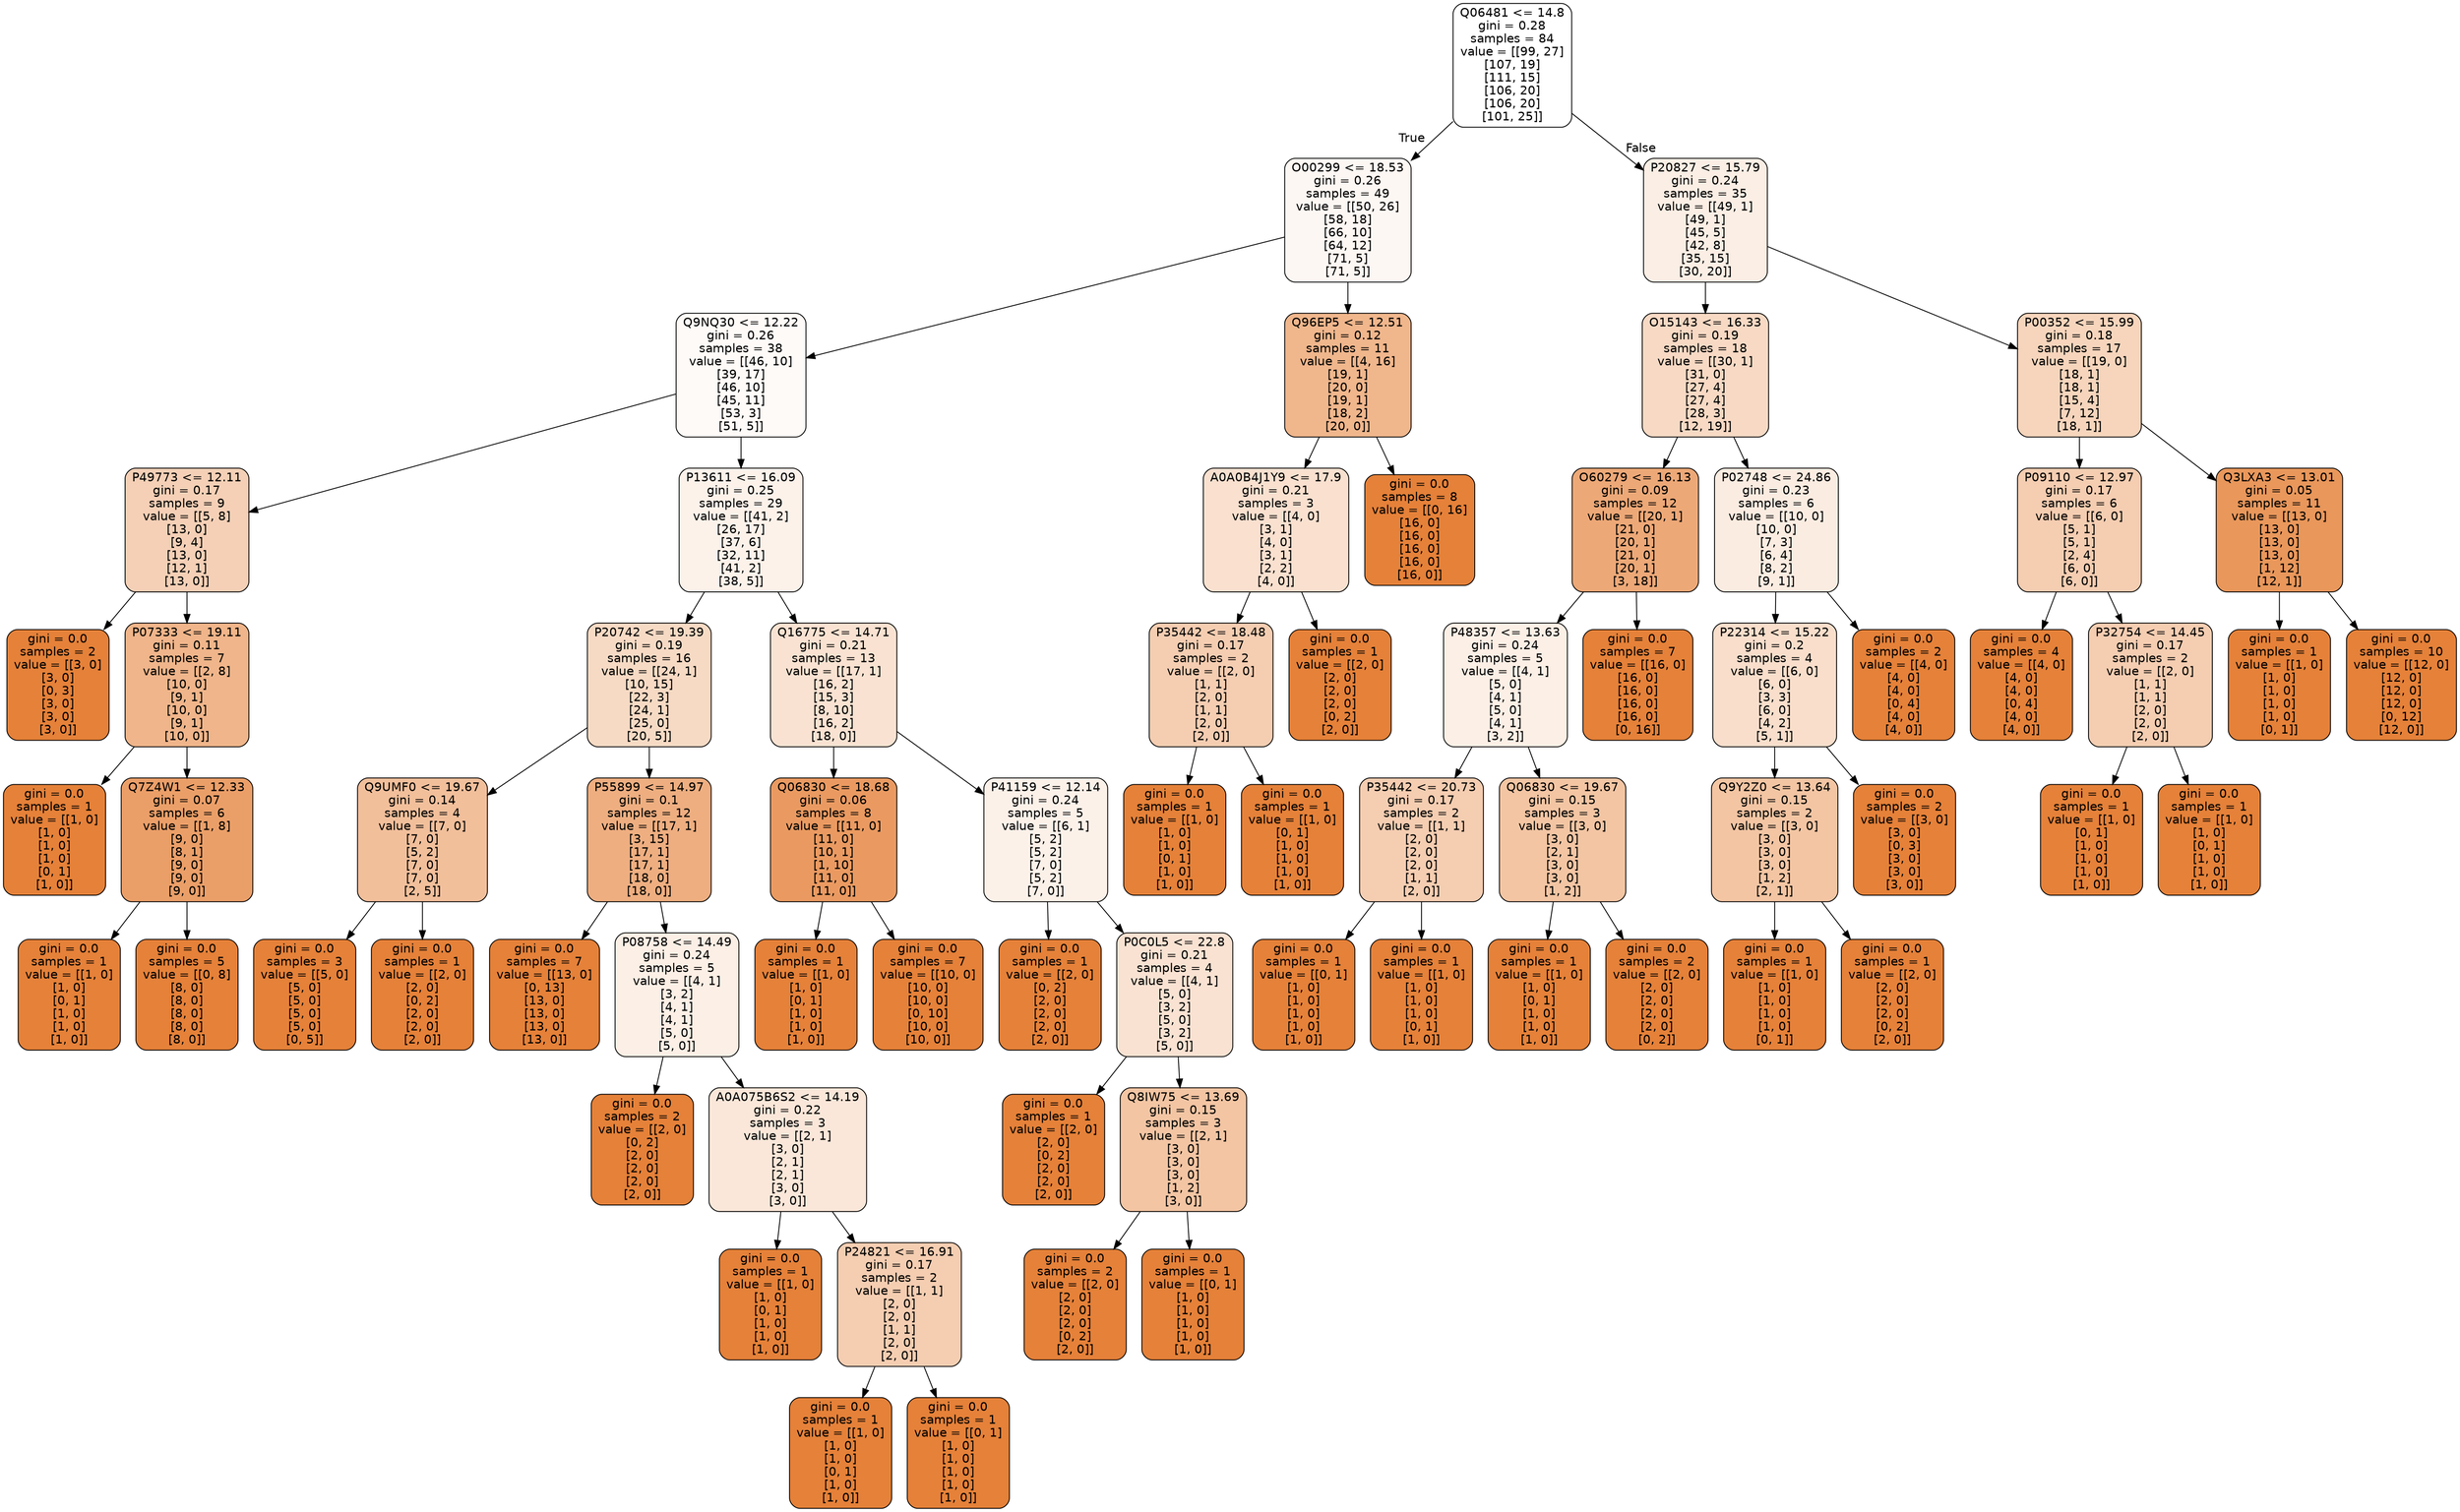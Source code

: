 digraph Tree {
node [shape=box, style="filled, rounded", color="black", fontname="helvetica"] ;
edge [fontname="helvetica"] ;
0 [label="Q06481 <= 14.8\ngini = 0.28\nsamples = 84\nvalue = [[99, 27]\n[107, 19]\n[111, 15]\n[106, 20]\n[106, 20]\n[101, 25]]", fillcolor="#ffffff"] ;
1 [label="O00299 <= 18.53\ngini = 0.26\nsamples = 49\nvalue = [[50, 26]\n[58, 18]\n[66, 10]\n[64, 12]\n[71, 5]\n[71, 5]]", fillcolor="#fdf7f3"] ;
0 -> 1 [labeldistance=2.5, labelangle=45, headlabel="True"] ;
2 [label="Q9NQ30 <= 12.22\ngini = 0.26\nsamples = 38\nvalue = [[46, 10]\n[39, 17]\n[46, 10]\n[45, 11]\n[53, 3]\n[51, 5]]", fillcolor="#fefaf7"] ;
1 -> 2 ;
3 [label="P49773 <= 12.11\ngini = 0.17\nsamples = 9\nvalue = [[5, 8]\n[13, 0]\n[9, 4]\n[13, 0]\n[12, 1]\n[13, 0]]", fillcolor="#f5d0b6"] ;
2 -> 3 ;
4 [label="gini = 0.0\nsamples = 2\nvalue = [[3, 0]\n[3, 0]\n[0, 3]\n[3, 0]\n[3, 0]\n[3, 0]]", fillcolor="#e58139"] ;
3 -> 4 ;
5 [label="P07333 <= 19.11\ngini = 0.11\nsamples = 7\nvalue = [[2, 8]\n[10, 0]\n[9, 1]\n[10, 0]\n[9, 1]\n[10, 0]]", fillcolor="#f0b58a"] ;
3 -> 5 ;
6 [label="gini = 0.0\nsamples = 1\nvalue = [[1, 0]\n[1, 0]\n[1, 0]\n[1, 0]\n[0, 1]\n[1, 0]]", fillcolor="#e58139"] ;
5 -> 6 ;
7 [label="Q7Z4W1 <= 12.33\ngini = 0.07\nsamples = 6\nvalue = [[1, 8]\n[9, 0]\n[8, 1]\n[9, 0]\n[9, 0]\n[9, 0]]", fillcolor="#eb9f68"] ;
5 -> 7 ;
8 [label="gini = 0.0\nsamples = 1\nvalue = [[1, 0]\n[1, 0]\n[0, 1]\n[1, 0]\n[1, 0]\n[1, 0]]", fillcolor="#e58139"] ;
7 -> 8 ;
9 [label="gini = 0.0\nsamples = 5\nvalue = [[0, 8]\n[8, 0]\n[8, 0]\n[8, 0]\n[8, 0]\n[8, 0]]", fillcolor="#e58139"] ;
7 -> 9 ;
10 [label="P13611 <= 16.09\ngini = 0.25\nsamples = 29\nvalue = [[41, 2]\n[26, 17]\n[37, 6]\n[32, 11]\n[41, 2]\n[38, 5]]", fillcolor="#fcf2ea"] ;
2 -> 10 ;
11 [label="P20742 <= 19.39\ngini = 0.19\nsamples = 16\nvalue = [[24, 1]\n[10, 15]\n[22, 3]\n[24, 1]\n[25, 0]\n[20, 5]]", fillcolor="#f7dac4"] ;
10 -> 11 ;
12 [label="Q9UMF0 <= 19.67\ngini = 0.14\nsamples = 4\nvalue = [[7, 0]\n[7, 0]\n[5, 2]\n[7, 0]\n[7, 0]\n[2, 5]]", fillcolor="#f2bf9b"] ;
11 -> 12 ;
13 [label="gini = 0.0\nsamples = 3\nvalue = [[5, 0]\n[5, 0]\n[5, 0]\n[5, 0]\n[5, 0]\n[0, 5]]", fillcolor="#e58139"] ;
12 -> 13 ;
14 [label="gini = 0.0\nsamples = 1\nvalue = [[2, 0]\n[2, 0]\n[0, 2]\n[2, 0]\n[2, 0]\n[2, 0]]", fillcolor="#e58139"] ;
12 -> 14 ;
15 [label="P55899 <= 14.97\ngini = 0.1\nsamples = 12\nvalue = [[17, 1]\n[3, 15]\n[17, 1]\n[17, 1]\n[18, 0]\n[18, 0]]", fillcolor="#eeae80"] ;
11 -> 15 ;
16 [label="gini = 0.0\nsamples = 7\nvalue = [[13, 0]\n[0, 13]\n[13, 0]\n[13, 0]\n[13, 0]\n[13, 0]]", fillcolor="#e58139"] ;
15 -> 16 ;
17 [label="P08758 <= 14.49\ngini = 0.24\nsamples = 5\nvalue = [[4, 1]\n[3, 2]\n[4, 1]\n[4, 1]\n[5, 0]\n[5, 0]]", fillcolor="#fcefe5"] ;
15 -> 17 ;
18 [label="gini = 0.0\nsamples = 2\nvalue = [[2, 0]\n[0, 2]\n[2, 0]\n[2, 0]\n[2, 0]\n[2, 0]]", fillcolor="#e58139"] ;
17 -> 18 ;
19 [label="A0A075B6S2 <= 14.19\ngini = 0.22\nsamples = 3\nvalue = [[2, 1]\n[3, 0]\n[2, 1]\n[2, 1]\n[3, 0]\n[3, 0]]", fillcolor="#fae7d9"] ;
17 -> 19 ;
20 [label="gini = 0.0\nsamples = 1\nvalue = [[1, 0]\n[1, 0]\n[0, 1]\n[1, 0]\n[1, 0]\n[1, 0]]", fillcolor="#e58139"] ;
19 -> 20 ;
21 [label="P24821 <= 16.91\ngini = 0.17\nsamples = 2\nvalue = [[1, 1]\n[2, 0]\n[2, 0]\n[1, 1]\n[2, 0]\n[2, 0]]", fillcolor="#f5cdb1"] ;
19 -> 21 ;
22 [label="gini = 0.0\nsamples = 1\nvalue = [[1, 0]\n[1, 0]\n[1, 0]\n[0, 1]\n[1, 0]\n[1, 0]]", fillcolor="#e58139"] ;
21 -> 22 ;
23 [label="gini = 0.0\nsamples = 1\nvalue = [[0, 1]\n[1, 0]\n[1, 0]\n[1, 0]\n[1, 0]\n[1, 0]]", fillcolor="#e58139"] ;
21 -> 23 ;
24 [label="Q16775 <= 14.71\ngini = 0.21\nsamples = 13\nvalue = [[17, 1]\n[16, 2]\n[15, 3]\n[8, 10]\n[16, 2]\n[18, 0]]", fillcolor="#f9e2d1"] ;
10 -> 24 ;
25 [label="Q06830 <= 18.68\ngini = 0.06\nsamples = 8\nvalue = [[11, 0]\n[11, 0]\n[10, 1]\n[1, 10]\n[11, 0]\n[11, 0]]", fillcolor="#ea9a61"] ;
24 -> 25 ;
26 [label="gini = 0.0\nsamples = 1\nvalue = [[1, 0]\n[1, 0]\n[0, 1]\n[1, 0]\n[1, 0]\n[1, 0]]", fillcolor="#e58139"] ;
25 -> 26 ;
27 [label="gini = 0.0\nsamples = 7\nvalue = [[10, 0]\n[10, 0]\n[10, 0]\n[0, 10]\n[10, 0]\n[10, 0]]", fillcolor="#e58139"] ;
25 -> 27 ;
28 [label="P41159 <= 12.14\ngini = 0.24\nsamples = 5\nvalue = [[6, 1]\n[5, 2]\n[5, 2]\n[7, 0]\n[5, 2]\n[7, 0]]", fillcolor="#fcf1e9"] ;
24 -> 28 ;
29 [label="gini = 0.0\nsamples = 1\nvalue = [[2, 0]\n[0, 2]\n[2, 0]\n[2, 0]\n[2, 0]\n[2, 0]]", fillcolor="#e58139"] ;
28 -> 29 ;
30 [label="P0C0L5 <= 22.8\ngini = 0.21\nsamples = 4\nvalue = [[4, 1]\n[5, 0]\n[3, 2]\n[5, 0]\n[3, 2]\n[5, 0]]", fillcolor="#f9e2d2"] ;
28 -> 30 ;
31 [label="gini = 0.0\nsamples = 1\nvalue = [[2, 0]\n[2, 0]\n[0, 2]\n[2, 0]\n[2, 0]\n[2, 0]]", fillcolor="#e58139"] ;
30 -> 31 ;
32 [label="Q8IW75 <= 13.69\ngini = 0.15\nsamples = 3\nvalue = [[2, 1]\n[3, 0]\n[3, 0]\n[3, 0]\n[1, 2]\n[3, 0]]", fillcolor="#f3c5a3"] ;
30 -> 32 ;
33 [label="gini = 0.0\nsamples = 2\nvalue = [[2, 0]\n[2, 0]\n[2, 0]\n[2, 0]\n[0, 2]\n[2, 0]]", fillcolor="#e58139"] ;
32 -> 33 ;
34 [label="gini = 0.0\nsamples = 1\nvalue = [[0, 1]\n[1, 0]\n[1, 0]\n[1, 0]\n[1, 0]\n[1, 0]]", fillcolor="#e58139"] ;
32 -> 34 ;
35 [label="Q96EP5 <= 12.51\ngini = 0.12\nsamples = 11\nvalue = [[4, 16]\n[19, 1]\n[20, 0]\n[19, 1]\n[18, 2]\n[20, 0]]", fillcolor="#f0b68c"] ;
1 -> 35 ;
36 [label="A0A0B4J1Y9 <= 17.9\ngini = 0.21\nsamples = 3\nvalue = [[4, 0]\n[3, 1]\n[4, 0]\n[3, 1]\n[2, 2]\n[4, 0]]", fillcolor="#f9e0cf"] ;
35 -> 36 ;
37 [label="P35442 <= 18.48\ngini = 0.17\nsamples = 2\nvalue = [[2, 0]\n[1, 1]\n[2, 0]\n[1, 1]\n[2, 0]\n[2, 0]]", fillcolor="#f5cdb1"] ;
36 -> 37 ;
38 [label="gini = 0.0\nsamples = 1\nvalue = [[1, 0]\n[1, 0]\n[1, 0]\n[0, 1]\n[1, 0]\n[1, 0]]", fillcolor="#e58139"] ;
37 -> 38 ;
39 [label="gini = 0.0\nsamples = 1\nvalue = [[1, 0]\n[0, 1]\n[1, 0]\n[1, 0]\n[1, 0]\n[1, 0]]", fillcolor="#e58139"] ;
37 -> 39 ;
40 [label="gini = 0.0\nsamples = 1\nvalue = [[2, 0]\n[2, 0]\n[2, 0]\n[2, 0]\n[0, 2]\n[2, 0]]", fillcolor="#e58139"] ;
36 -> 40 ;
41 [label="gini = 0.0\nsamples = 8\nvalue = [[0, 16]\n[16, 0]\n[16, 0]\n[16, 0]\n[16, 0]\n[16, 0]]", fillcolor="#e58139"] ;
35 -> 41 ;
42 [label="P20827 <= 15.79\ngini = 0.24\nsamples = 35\nvalue = [[49, 1]\n[49, 1]\n[45, 5]\n[42, 8]\n[35, 15]\n[30, 20]]", fillcolor="#fbeee4"] ;
0 -> 42 [labeldistance=2.5, labelangle=-45, headlabel="False"] ;
43 [label="O15143 <= 16.33\ngini = 0.19\nsamples = 18\nvalue = [[30, 1]\n[31, 0]\n[27, 4]\n[27, 4]\n[28, 3]\n[12, 19]]", fillcolor="#f7d9c4"] ;
42 -> 43 ;
44 [label="O60279 <= 16.13\ngini = 0.09\nsamples = 12\nvalue = [[20, 1]\n[21, 0]\n[20, 1]\n[21, 0]\n[20, 1]\n[3, 18]]", fillcolor="#eda877"] ;
43 -> 44 ;
45 [label="P48357 <= 13.63\ngini = 0.24\nsamples = 5\nvalue = [[4, 1]\n[5, 0]\n[4, 1]\n[5, 0]\n[4, 1]\n[3, 2]]", fillcolor="#fcefe5"] ;
44 -> 45 ;
46 [label="P35442 <= 20.73\ngini = 0.17\nsamples = 2\nvalue = [[1, 1]\n[2, 0]\n[2, 0]\n[2, 0]\n[1, 1]\n[2, 0]]", fillcolor="#f5cdb1"] ;
45 -> 46 ;
47 [label="gini = 0.0\nsamples = 1\nvalue = [[0, 1]\n[1, 0]\n[1, 0]\n[1, 0]\n[1, 0]\n[1, 0]]", fillcolor="#e58139"] ;
46 -> 47 ;
48 [label="gini = 0.0\nsamples = 1\nvalue = [[1, 0]\n[1, 0]\n[1, 0]\n[1, 0]\n[0, 1]\n[1, 0]]", fillcolor="#e58139"] ;
46 -> 48 ;
49 [label="Q06830 <= 19.67\ngini = 0.15\nsamples = 3\nvalue = [[3, 0]\n[3, 0]\n[2, 1]\n[3, 0]\n[3, 0]\n[1, 2]]", fillcolor="#f3c5a3"] ;
45 -> 49 ;
50 [label="gini = 0.0\nsamples = 1\nvalue = [[1, 0]\n[1, 0]\n[0, 1]\n[1, 0]\n[1, 0]\n[1, 0]]", fillcolor="#e58139"] ;
49 -> 50 ;
51 [label="gini = 0.0\nsamples = 2\nvalue = [[2, 0]\n[2, 0]\n[2, 0]\n[2, 0]\n[2, 0]\n[0, 2]]", fillcolor="#e58139"] ;
49 -> 51 ;
52 [label="gini = 0.0\nsamples = 7\nvalue = [[16, 0]\n[16, 0]\n[16, 0]\n[16, 0]\n[16, 0]\n[0, 16]]", fillcolor="#e58139"] ;
44 -> 52 ;
53 [label="P02748 <= 24.86\ngini = 0.23\nsamples = 6\nvalue = [[10, 0]\n[10, 0]\n[7, 3]\n[6, 4]\n[8, 2]\n[9, 1]]", fillcolor="#fbece1"] ;
43 -> 53 ;
54 [label="P22314 <= 15.22\ngini = 0.2\nsamples = 4\nvalue = [[6, 0]\n[6, 0]\n[3, 3]\n[6, 0]\n[4, 2]\n[5, 1]]", fillcolor="#f8decb"] ;
53 -> 54 ;
55 [label="Q9Y2Z0 <= 13.64\ngini = 0.15\nsamples = 2\nvalue = [[3, 0]\n[3, 0]\n[3, 0]\n[3, 0]\n[1, 2]\n[2, 1]]", fillcolor="#f3c5a3"] ;
54 -> 55 ;
56 [label="gini = 0.0\nsamples = 1\nvalue = [[1, 0]\n[1, 0]\n[1, 0]\n[1, 0]\n[1, 0]\n[0, 1]]", fillcolor="#e58139"] ;
55 -> 56 ;
57 [label="gini = 0.0\nsamples = 1\nvalue = [[2, 0]\n[2, 0]\n[2, 0]\n[2, 0]\n[0, 2]\n[2, 0]]", fillcolor="#e58139"] ;
55 -> 57 ;
58 [label="gini = 0.0\nsamples = 2\nvalue = [[3, 0]\n[3, 0]\n[0, 3]\n[3, 0]\n[3, 0]\n[3, 0]]", fillcolor="#e58139"] ;
54 -> 58 ;
59 [label="gini = 0.0\nsamples = 2\nvalue = [[4, 0]\n[4, 0]\n[4, 0]\n[0, 4]\n[4, 0]\n[4, 0]]", fillcolor="#e58139"] ;
53 -> 59 ;
60 [label="P00352 <= 15.99\ngini = 0.18\nsamples = 17\nvalue = [[19, 0]\n[18, 1]\n[18, 1]\n[15, 4]\n[7, 12]\n[18, 1]]", fillcolor="#f6d5bc"] ;
42 -> 60 ;
61 [label="P09110 <= 12.97\ngini = 0.17\nsamples = 6\nvalue = [[6, 0]\n[5, 1]\n[5, 1]\n[2, 4]\n[6, 0]\n[6, 0]]", fillcolor="#f5cdb1"] ;
60 -> 61 ;
62 [label="gini = 0.0\nsamples = 4\nvalue = [[4, 0]\n[4, 0]\n[4, 0]\n[0, 4]\n[4, 0]\n[4, 0]]", fillcolor="#e58139"] ;
61 -> 62 ;
63 [label="P32754 <= 14.45\ngini = 0.17\nsamples = 2\nvalue = [[2, 0]\n[1, 1]\n[1, 1]\n[2, 0]\n[2, 0]\n[2, 0]]", fillcolor="#f5cdb1"] ;
61 -> 63 ;
64 [label="gini = 0.0\nsamples = 1\nvalue = [[1, 0]\n[0, 1]\n[1, 0]\n[1, 0]\n[1, 0]\n[1, 0]]", fillcolor="#e58139"] ;
63 -> 64 ;
65 [label="gini = 0.0\nsamples = 1\nvalue = [[1, 0]\n[1, 0]\n[0, 1]\n[1, 0]\n[1, 0]\n[1, 0]]", fillcolor="#e58139"] ;
63 -> 65 ;
66 [label="Q3LXA3 <= 13.01\ngini = 0.05\nsamples = 11\nvalue = [[13, 0]\n[13, 0]\n[13, 0]\n[13, 0]\n[1, 12]\n[12, 1]]", fillcolor="#e9975b"] ;
60 -> 66 ;
67 [label="gini = 0.0\nsamples = 1\nvalue = [[1, 0]\n[1, 0]\n[1, 0]\n[1, 0]\n[1, 0]\n[0, 1]]", fillcolor="#e58139"] ;
66 -> 67 ;
68 [label="gini = 0.0\nsamples = 10\nvalue = [[12, 0]\n[12, 0]\n[12, 0]\n[12, 0]\n[0, 12]\n[12, 0]]", fillcolor="#e58139"] ;
66 -> 68 ;
}